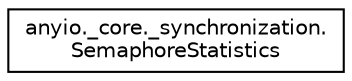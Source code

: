 digraph "Graphical Class Hierarchy"
{
 // LATEX_PDF_SIZE
  edge [fontname="Helvetica",fontsize="10",labelfontname="Helvetica",labelfontsize="10"];
  node [fontname="Helvetica",fontsize="10",shape=record];
  rankdir="LR";
  Node0 [label="anyio._core._synchronization.\lSemaphoreStatistics",height=0.2,width=0.4,color="black", fillcolor="white", style="filled",URL="$classanyio_1_1__core_1_1__synchronization_1_1SemaphoreStatistics.html",tooltip=" "];
}
